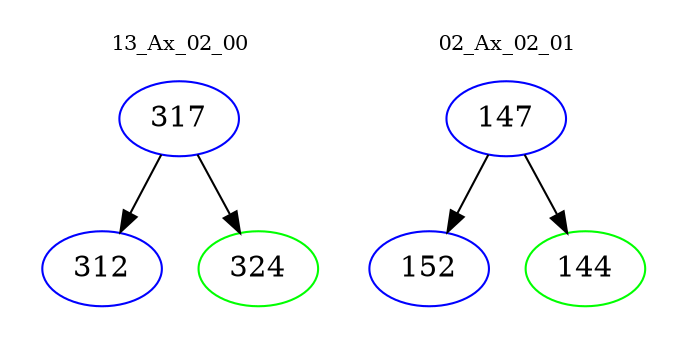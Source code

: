 digraph{
subgraph cluster_0 {
color = white
label = "13_Ax_02_00";
fontsize=10;
T0_317 [label="317", color="blue"]
T0_317 -> T0_312 [color="black"]
T0_312 [label="312", color="blue"]
T0_317 -> T0_324 [color="black"]
T0_324 [label="324", color="green"]
}
subgraph cluster_1 {
color = white
label = "02_Ax_02_01";
fontsize=10;
T1_147 [label="147", color="blue"]
T1_147 -> T1_152 [color="black"]
T1_152 [label="152", color="blue"]
T1_147 -> T1_144 [color="black"]
T1_144 [label="144", color="green"]
}
}
